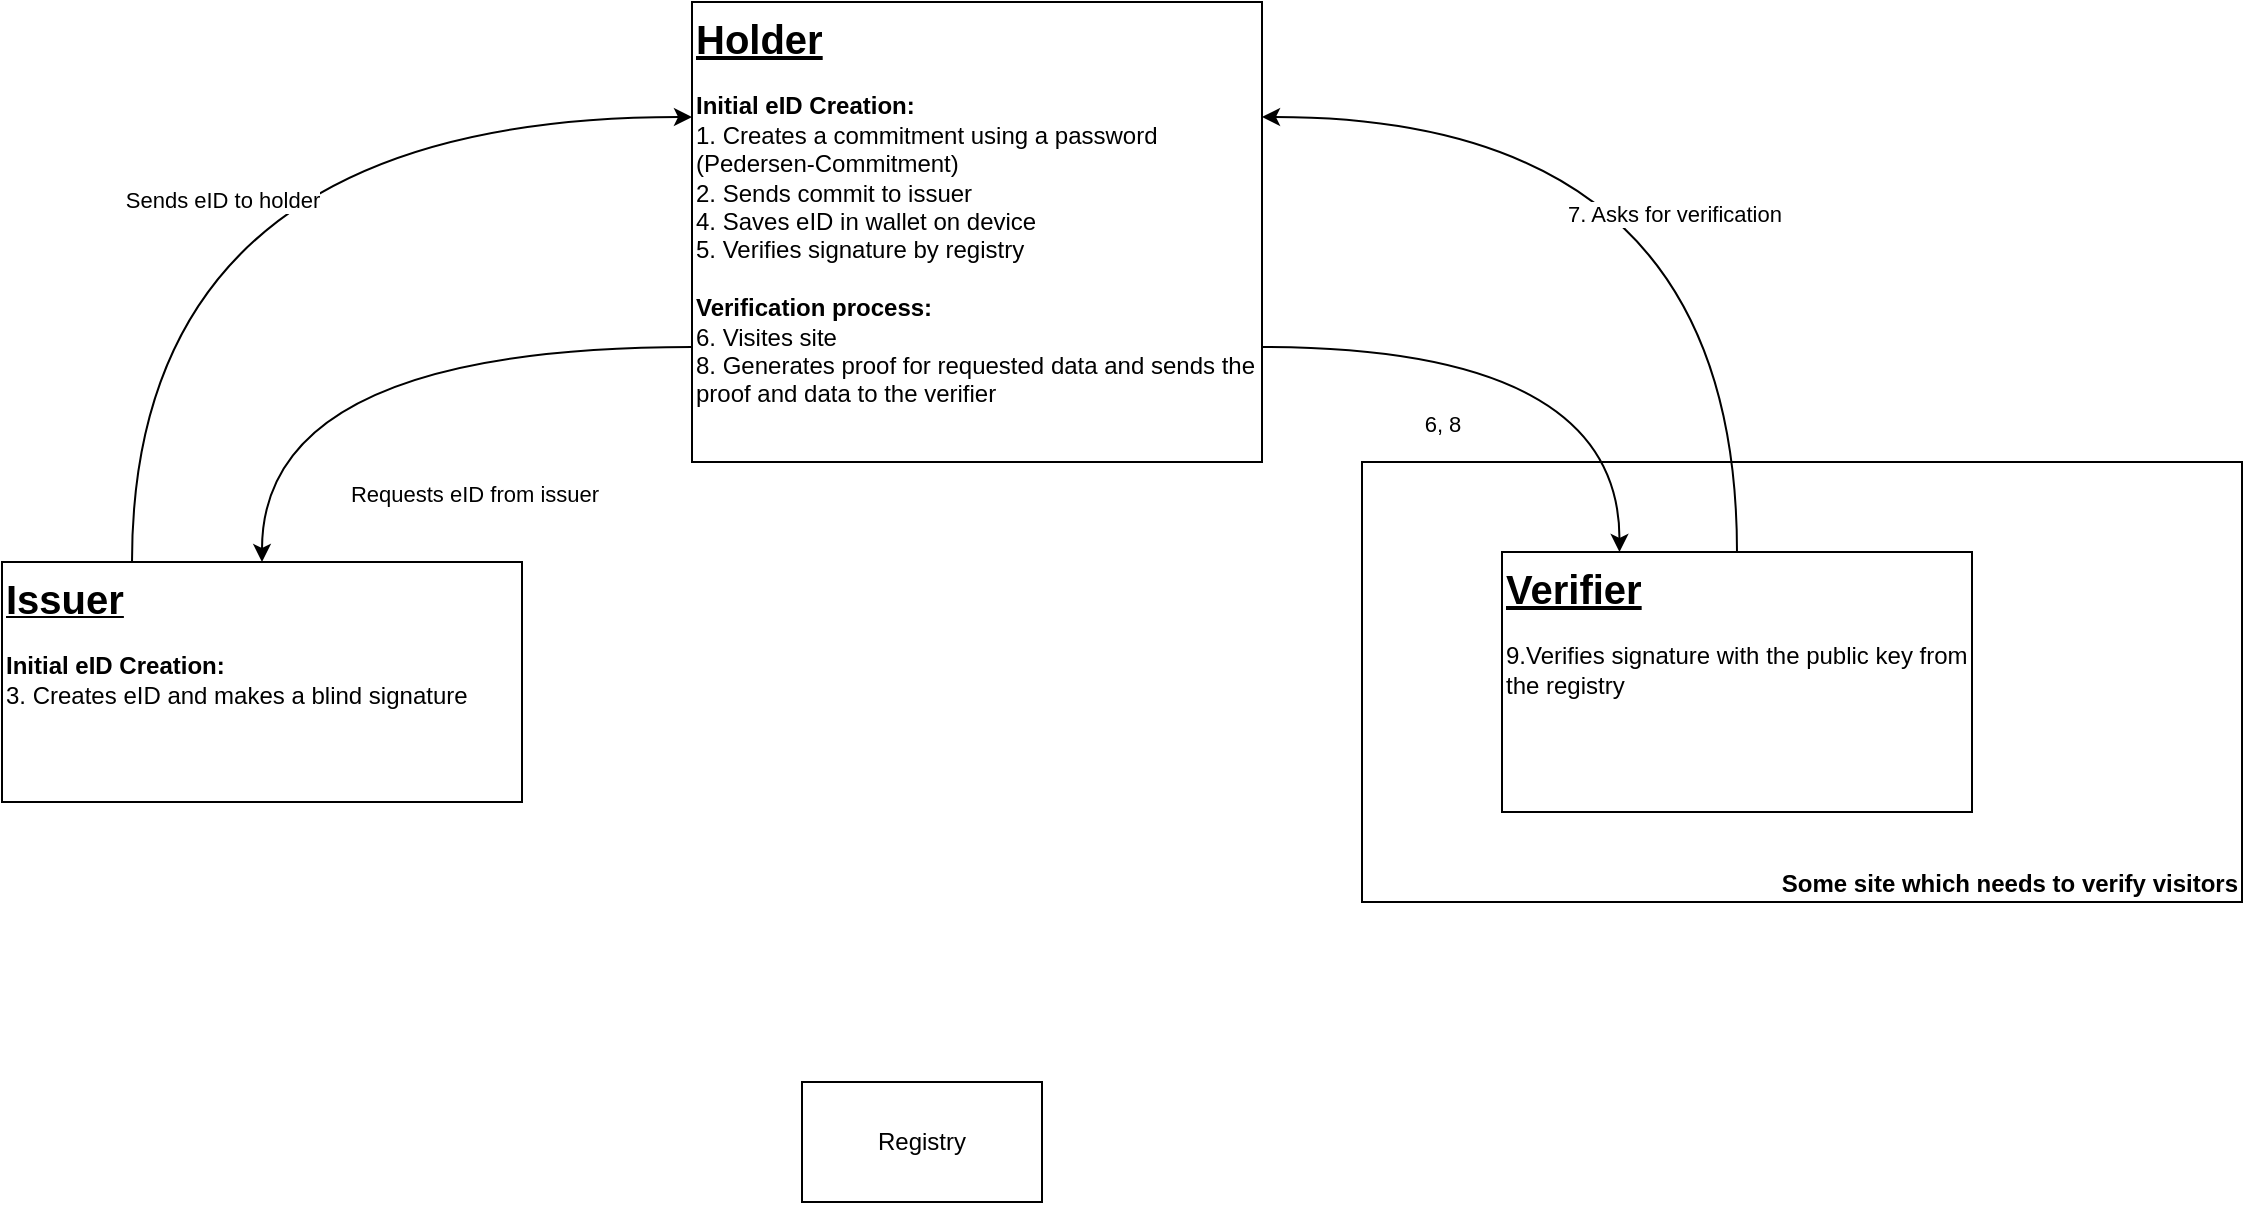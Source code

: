 <mxfile version="22.1.16" type="github">
  <diagram name="Page-1" id="e6cHh2dv8o8fhtoeDSMc">
    <mxGraphModel dx="2074" dy="1267" grid="1" gridSize="10" guides="1" tooltips="1" connect="1" arrows="1" fold="1" page="1" pageScale="1" pageWidth="850" pageHeight="1100" math="0" shadow="0">
      <root>
        <mxCell id="0" />
        <mxCell id="1" parent="0" />
        <mxCell id="MmKHfEbkj5cxw5pEG6I7-12" value="&lt;div&gt;Some site which needs to verify visitors&lt;br&gt;&lt;/div&gt;" style="rounded=0;whiteSpace=wrap;html=1;align=right;verticalAlign=bottom;fontStyle=1" vertex="1" parent="1">
          <mxGeometry x="700" y="430" width="440" height="220" as="geometry" />
        </mxCell>
        <mxCell id="MmKHfEbkj5cxw5pEG6I7-8" value="Requests eID from issuer" style="edgeStyle=orthogonalEdgeStyle;rounded=0;orthogonalLoop=1;jettySize=auto;html=1;exitX=0;exitY=0.75;exitDx=0;exitDy=0;entryX=0.5;entryY=0;entryDx=0;entryDy=0;curved=1;" edge="1" parent="1" source="MmKHfEbkj5cxw5pEG6I7-1" target="MmKHfEbkj5cxw5pEG6I7-2">
          <mxGeometry x="-0.321" y="73" relative="1" as="geometry">
            <mxPoint as="offset" />
          </mxGeometry>
        </mxCell>
        <mxCell id="MmKHfEbkj5cxw5pEG6I7-1" value="&lt;div&gt;&lt;b&gt;&lt;font style=&quot;font-size: 20px;&quot;&gt;&lt;u&gt;Holder&lt;/u&gt;&lt;/font&gt;&lt;/b&gt;&lt;/div&gt;&lt;div&gt;&lt;br&gt;&lt;/div&gt;&lt;div&gt;&lt;b&gt;Initial eID Creation:&lt;/b&gt;&lt;br&gt;&lt;/div&gt;&lt;div&gt;1. Creates a commitment using a password (Pedersen-Commitment)&lt;/div&gt;&lt;div&gt;2. Sends commit to issuer&lt;/div&gt;&lt;div&gt;4. Saves eID in wallet on device&lt;/div&gt;&lt;div&gt;5. Verifies signature by registry&lt;br&gt;&lt;/div&gt;&lt;div&gt;&lt;br&gt;&lt;/div&gt;&lt;div&gt;&lt;b&gt;Verification process:&lt;/b&gt;&lt;/div&gt;&lt;div&gt;6. Visites site&lt;br&gt;&lt;/div&gt;&lt;div&gt;8. Generates proof for requested data and sends the proof and data to the verifier&lt;br&gt;&lt;/div&gt;" style="rounded=0;whiteSpace=wrap;html=1;align=left;verticalAlign=top;" vertex="1" parent="1">
          <mxGeometry x="365" y="200" width="285" height="230" as="geometry" />
        </mxCell>
        <mxCell id="MmKHfEbkj5cxw5pEG6I7-7" value="Sends eID to holder" style="edgeStyle=orthogonalEdgeStyle;rounded=0;orthogonalLoop=1;jettySize=auto;html=1;exitX=0.25;exitY=0;exitDx=0;exitDy=0;entryX=0;entryY=0.25;entryDx=0;entryDy=0;curved=1;" edge="1" parent="1" source="MmKHfEbkj5cxw5pEG6I7-2" target="MmKHfEbkj5cxw5pEG6I7-1">
          <mxGeometry x="-0.28" y="-45" relative="1" as="geometry">
            <mxPoint as="offset" />
          </mxGeometry>
        </mxCell>
        <mxCell id="MmKHfEbkj5cxw5pEG6I7-2" value="&lt;div&gt;&lt;b&gt;&lt;u&gt;&lt;font style=&quot;font-size: 20px;&quot;&gt;Issuer&lt;/font&gt;&lt;/u&gt;&lt;/b&gt;&lt;/div&gt;&lt;div&gt;&lt;b&gt;&lt;br&gt;&lt;/b&gt;&lt;/div&gt;&lt;div&gt;&lt;b&gt;Initial eID Creation:&lt;/b&gt;&lt;br&gt;&lt;/div&gt;&lt;div&gt;3. Creates eID and makes a blind signature&lt;/div&gt;" style="rounded=0;whiteSpace=wrap;html=1;align=left;verticalAlign=top;" vertex="1" parent="1">
          <mxGeometry x="20" y="480" width="260" height="120" as="geometry" />
        </mxCell>
        <mxCell id="MmKHfEbkj5cxw5pEG6I7-4" value="Registry" style="rounded=0;whiteSpace=wrap;html=1;" vertex="1" parent="1">
          <mxGeometry x="420" y="740" width="120" height="60" as="geometry" />
        </mxCell>
        <mxCell id="MmKHfEbkj5cxw5pEG6I7-10" value="7. Asks for verification" style="edgeStyle=orthogonalEdgeStyle;rounded=0;orthogonalLoop=1;jettySize=auto;html=1;exitX=0.5;exitY=0;exitDx=0;exitDy=0;entryX=1;entryY=0.25;entryDx=0;entryDy=0;curved=1;" edge="1" parent="1" source="MmKHfEbkj5cxw5pEG6I7-6" target="MmKHfEbkj5cxw5pEG6I7-1">
          <mxGeometry x="0.094" y="48" relative="1" as="geometry">
            <mxPoint as="offset" />
          </mxGeometry>
        </mxCell>
        <mxCell id="MmKHfEbkj5cxw5pEG6I7-6" value="&lt;div&gt;&lt;b&gt;&lt;font style=&quot;font-size: 20px;&quot;&gt;&lt;u&gt;Verifier&lt;/u&gt;&lt;/font&gt;&lt;/b&gt;&lt;/div&gt;&lt;div&gt;&lt;br&gt;&lt;/div&gt;9.Verifies signature with the public key from the registry" style="rounded=0;whiteSpace=wrap;html=1;align=left;verticalAlign=top;" vertex="1" parent="1">
          <mxGeometry x="770" y="475" width="235" height="130" as="geometry" />
        </mxCell>
        <mxCell id="MmKHfEbkj5cxw5pEG6I7-9" value="&lt;div&gt;6, 8&lt;/div&gt;" style="edgeStyle=orthogonalEdgeStyle;rounded=0;orthogonalLoop=1;jettySize=auto;html=1;exitX=1;exitY=0.75;exitDx=0;exitDy=0;entryX=0.25;entryY=0;entryDx=0;entryDy=0;curved=1;" edge="1" parent="1" source="MmKHfEbkj5cxw5pEG6I7-1" target="MmKHfEbkj5cxw5pEG6I7-6">
          <mxGeometry x="-0.36" y="-37" relative="1" as="geometry">
            <mxPoint y="1" as="offset" />
          </mxGeometry>
        </mxCell>
      </root>
    </mxGraphModel>
  </diagram>
</mxfile>
